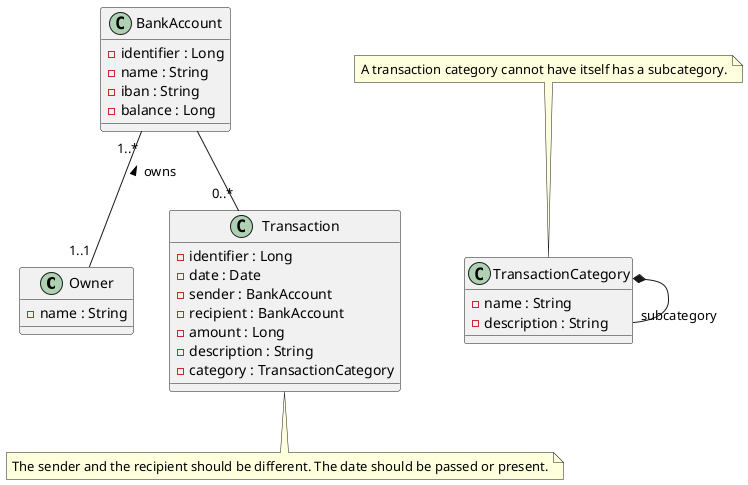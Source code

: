 @startuml
class Owner {
    - name : String
}

class BankAccount {
    - identifier : Long
    - name : String
    - iban : String
    - balance : Long
}

class Transaction {
    - identifier : Long
    - date : Date
    - sender : BankAccount
    - recipient : BankAccount
    - amount : Long
    - description : String
    - category : TransactionCategory
}
note bottom: The sender and the recipient should be different. The date should be passed or present.

class TransactionCategory {
    - name : String
    - description : String
}
note top: A transaction category cannot have itself has a subcategory.

TransactionCategory *-- "subcategory" TransactionCategory
BankAccount "1..*" -- "1..1" Owner : < owns
BankAccount -- "0..*" Transaction
@enduml